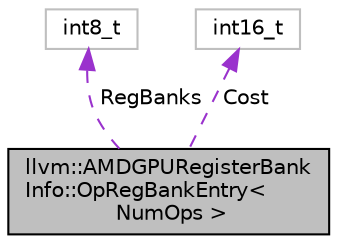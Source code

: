 digraph "llvm::AMDGPURegisterBankInfo::OpRegBankEntry&lt; NumOps &gt;"
{
 // LATEX_PDF_SIZE
  bgcolor="transparent";
  edge [fontname="Helvetica",fontsize="10",labelfontname="Helvetica",labelfontsize="10"];
  node [fontname="Helvetica",fontsize="10",shape=record];
  Node1 [label="llvm::AMDGPURegisterBank\lInfo::OpRegBankEntry\<\l NumOps \>",height=0.2,width=0.4,color="black", fillcolor="grey75", style="filled", fontcolor="black",tooltip=" "];
  Node2 -> Node1 [dir="back",color="darkorchid3",fontsize="10",style="dashed",label=" RegBanks" ,fontname="Helvetica"];
  Node2 [label="int8_t",height=0.2,width=0.4,color="grey75",tooltip=" "];
  Node3 -> Node1 [dir="back",color="darkorchid3",fontsize="10",style="dashed",label=" Cost" ,fontname="Helvetica"];
  Node3 [label="int16_t",height=0.2,width=0.4,color="grey75",tooltip=" "];
}
